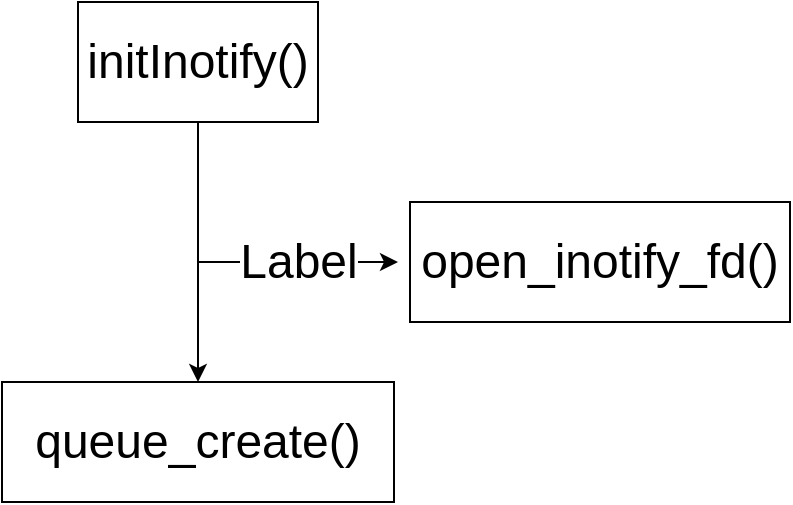 <mxfile version="15.5.5" type="github">
  <diagram id="5igw-gTgJEMbKEnSBbh8" name="Page-1">
    <mxGraphModel dx="1421" dy="792" grid="1" gridSize="10" guides="1" tooltips="1" connect="1" arrows="1" fold="1" page="1" pageScale="1" pageWidth="827" pageHeight="1169" math="0" shadow="0">
      <root>
        <mxCell id="0" />
        <mxCell id="1" parent="0" />
        <mxCell id="j_6wu_zNKLBvf5CliZnE-1" value="&lt;font style=&quot;font-size: 24px&quot;&gt;initInotify()&lt;/font&gt;" style="rounded=0;whiteSpace=wrap;html=1;" vertex="1" parent="1">
          <mxGeometry x="354" y="70" width="120" height="60" as="geometry" />
        </mxCell>
        <mxCell id="j_6wu_zNKLBvf5CliZnE-3" value="" style="endArrow=classic;html=1;rounded=0;fontSize=24;exitX=0.5;exitY=1;exitDx=0;exitDy=0;" edge="1" parent="1" source="j_6wu_zNKLBvf5CliZnE-1">
          <mxGeometry width="50" height="50" relative="1" as="geometry">
            <mxPoint x="390" y="430" as="sourcePoint" />
            <mxPoint x="414" y="260" as="targetPoint" />
          </mxGeometry>
        </mxCell>
        <mxCell id="j_6wu_zNKLBvf5CliZnE-5" value="" style="endArrow=classic;html=1;rounded=0;fontSize=24;" edge="1" parent="1">
          <mxGeometry relative="1" as="geometry">
            <mxPoint x="414" y="200" as="sourcePoint" />
            <mxPoint x="514" y="200" as="targetPoint" />
          </mxGeometry>
        </mxCell>
        <mxCell id="j_6wu_zNKLBvf5CliZnE-6" value="Label" style="edgeLabel;resizable=0;html=1;align=center;verticalAlign=middle;fontSize=24;" connectable="0" vertex="1" parent="j_6wu_zNKLBvf5CliZnE-5">
          <mxGeometry relative="1" as="geometry" />
        </mxCell>
        <mxCell id="j_6wu_zNKLBvf5CliZnE-7" value="open_inotify_fd()" style="rounded=0;whiteSpace=wrap;html=1;fontSize=24;" vertex="1" parent="1">
          <mxGeometry x="520" y="170" width="190" height="60" as="geometry" />
        </mxCell>
        <mxCell id="j_6wu_zNKLBvf5CliZnE-8" value="queue_create()" style="rounded=0;whiteSpace=wrap;html=1;fontSize=24;" vertex="1" parent="1">
          <mxGeometry x="316" y="260" width="196" height="60" as="geometry" />
        </mxCell>
      </root>
    </mxGraphModel>
  </diagram>
</mxfile>
